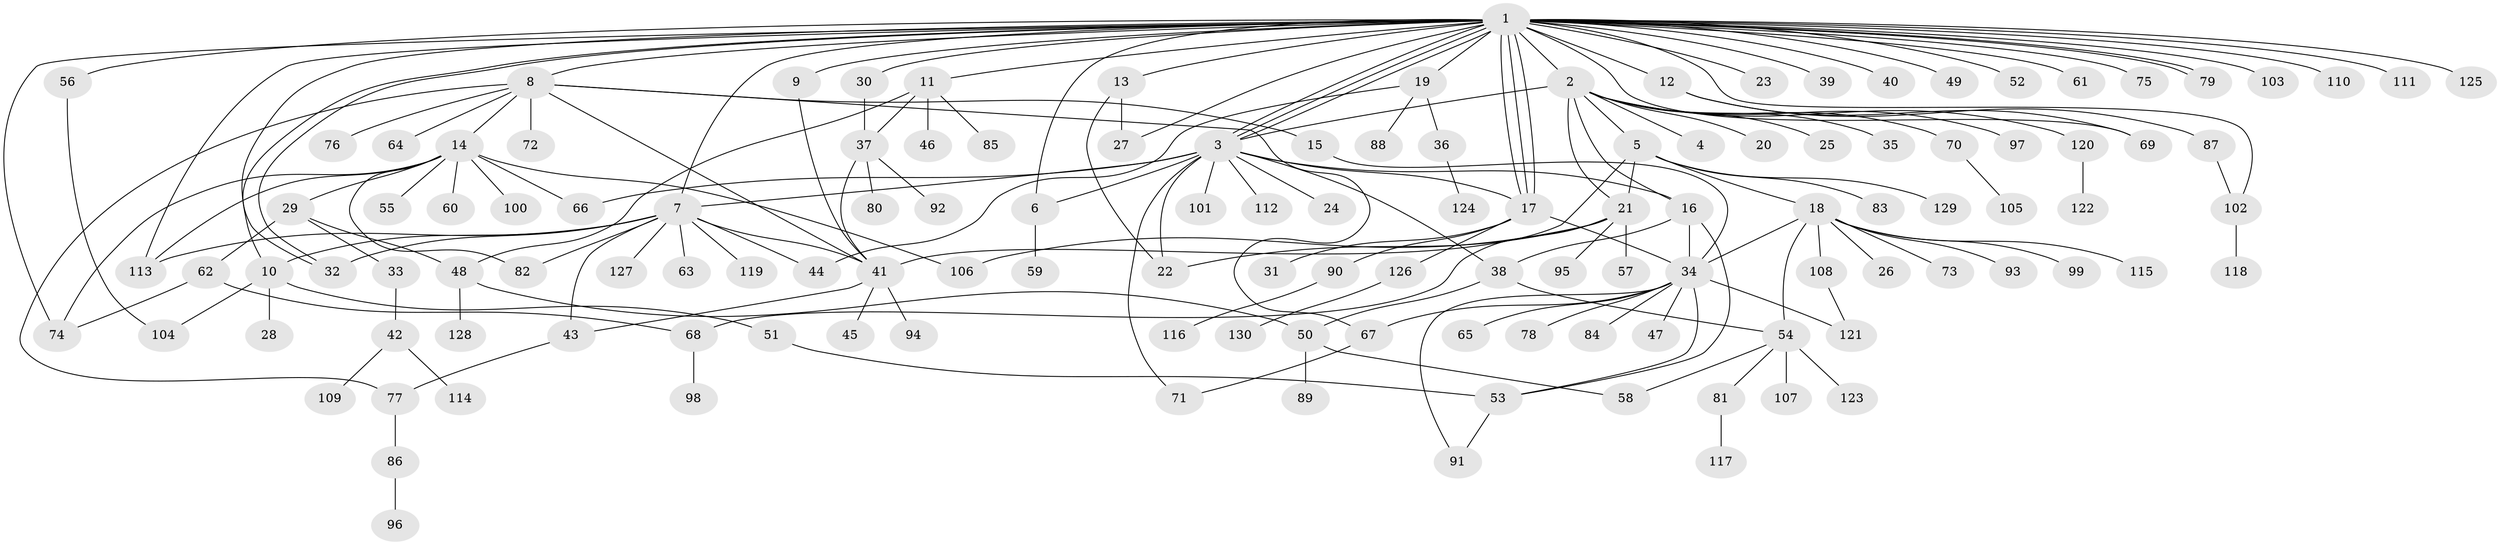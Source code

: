 // Generated by graph-tools (version 1.1) at 2025/01/03/09/25 03:01:37]
// undirected, 130 vertices, 179 edges
graph export_dot {
graph [start="1"]
  node [color=gray90,style=filled];
  1;
  2;
  3;
  4;
  5;
  6;
  7;
  8;
  9;
  10;
  11;
  12;
  13;
  14;
  15;
  16;
  17;
  18;
  19;
  20;
  21;
  22;
  23;
  24;
  25;
  26;
  27;
  28;
  29;
  30;
  31;
  32;
  33;
  34;
  35;
  36;
  37;
  38;
  39;
  40;
  41;
  42;
  43;
  44;
  45;
  46;
  47;
  48;
  49;
  50;
  51;
  52;
  53;
  54;
  55;
  56;
  57;
  58;
  59;
  60;
  61;
  62;
  63;
  64;
  65;
  66;
  67;
  68;
  69;
  70;
  71;
  72;
  73;
  74;
  75;
  76;
  77;
  78;
  79;
  80;
  81;
  82;
  83;
  84;
  85;
  86;
  87;
  88;
  89;
  90;
  91;
  92;
  93;
  94;
  95;
  96;
  97;
  98;
  99;
  100;
  101;
  102;
  103;
  104;
  105;
  106;
  107;
  108;
  109;
  110;
  111;
  112;
  113;
  114;
  115;
  116;
  117;
  118;
  119;
  120;
  121;
  122;
  123;
  124;
  125;
  126;
  127;
  128;
  129;
  130;
  1 -- 2;
  1 -- 3;
  1 -- 3;
  1 -- 3;
  1 -- 6;
  1 -- 7;
  1 -- 8;
  1 -- 9;
  1 -- 10;
  1 -- 11;
  1 -- 12;
  1 -- 13;
  1 -- 17;
  1 -- 17;
  1 -- 17;
  1 -- 19;
  1 -- 23;
  1 -- 27;
  1 -- 30;
  1 -- 32;
  1 -- 32;
  1 -- 39;
  1 -- 40;
  1 -- 49;
  1 -- 52;
  1 -- 56;
  1 -- 61;
  1 -- 69;
  1 -- 74;
  1 -- 75;
  1 -- 79;
  1 -- 79;
  1 -- 102;
  1 -- 103;
  1 -- 110;
  1 -- 111;
  1 -- 113;
  1 -- 125;
  2 -- 3;
  2 -- 4;
  2 -- 5;
  2 -- 16;
  2 -- 20;
  2 -- 21;
  2 -- 25;
  2 -- 35;
  2 -- 70;
  2 -- 97;
  2 -- 120;
  3 -- 6;
  3 -- 7;
  3 -- 16;
  3 -- 17;
  3 -- 22;
  3 -- 24;
  3 -- 38;
  3 -- 66;
  3 -- 71;
  3 -- 101;
  3 -- 112;
  5 -- 18;
  5 -- 21;
  5 -- 41;
  5 -- 83;
  5 -- 129;
  6 -- 59;
  7 -- 10;
  7 -- 32;
  7 -- 41;
  7 -- 43;
  7 -- 44;
  7 -- 63;
  7 -- 82;
  7 -- 113;
  7 -- 119;
  7 -- 127;
  8 -- 14;
  8 -- 15;
  8 -- 41;
  8 -- 64;
  8 -- 67;
  8 -- 72;
  8 -- 76;
  8 -- 77;
  9 -- 41;
  10 -- 28;
  10 -- 51;
  10 -- 104;
  11 -- 37;
  11 -- 46;
  11 -- 48;
  11 -- 85;
  12 -- 69;
  12 -- 87;
  13 -- 22;
  13 -- 27;
  14 -- 29;
  14 -- 55;
  14 -- 60;
  14 -- 66;
  14 -- 74;
  14 -- 82;
  14 -- 100;
  14 -- 106;
  14 -- 113;
  15 -- 34;
  16 -- 34;
  16 -- 38;
  16 -- 53;
  17 -- 31;
  17 -- 34;
  17 -- 90;
  17 -- 126;
  18 -- 26;
  18 -- 34;
  18 -- 54;
  18 -- 73;
  18 -- 93;
  18 -- 99;
  18 -- 108;
  18 -- 115;
  19 -- 36;
  19 -- 44;
  19 -- 88;
  21 -- 22;
  21 -- 57;
  21 -- 68;
  21 -- 95;
  21 -- 106;
  29 -- 33;
  29 -- 48;
  29 -- 62;
  30 -- 37;
  33 -- 42;
  34 -- 47;
  34 -- 53;
  34 -- 65;
  34 -- 67;
  34 -- 78;
  34 -- 84;
  34 -- 91;
  34 -- 121;
  36 -- 124;
  37 -- 41;
  37 -- 80;
  37 -- 92;
  38 -- 50;
  38 -- 54;
  41 -- 43;
  41 -- 45;
  41 -- 94;
  42 -- 109;
  42 -- 114;
  43 -- 77;
  48 -- 50;
  48 -- 128;
  50 -- 58;
  50 -- 89;
  51 -- 53;
  53 -- 91;
  54 -- 58;
  54 -- 81;
  54 -- 107;
  54 -- 123;
  56 -- 104;
  62 -- 68;
  62 -- 74;
  67 -- 71;
  68 -- 98;
  70 -- 105;
  77 -- 86;
  81 -- 117;
  86 -- 96;
  87 -- 102;
  90 -- 116;
  102 -- 118;
  108 -- 121;
  120 -- 122;
  126 -- 130;
}
